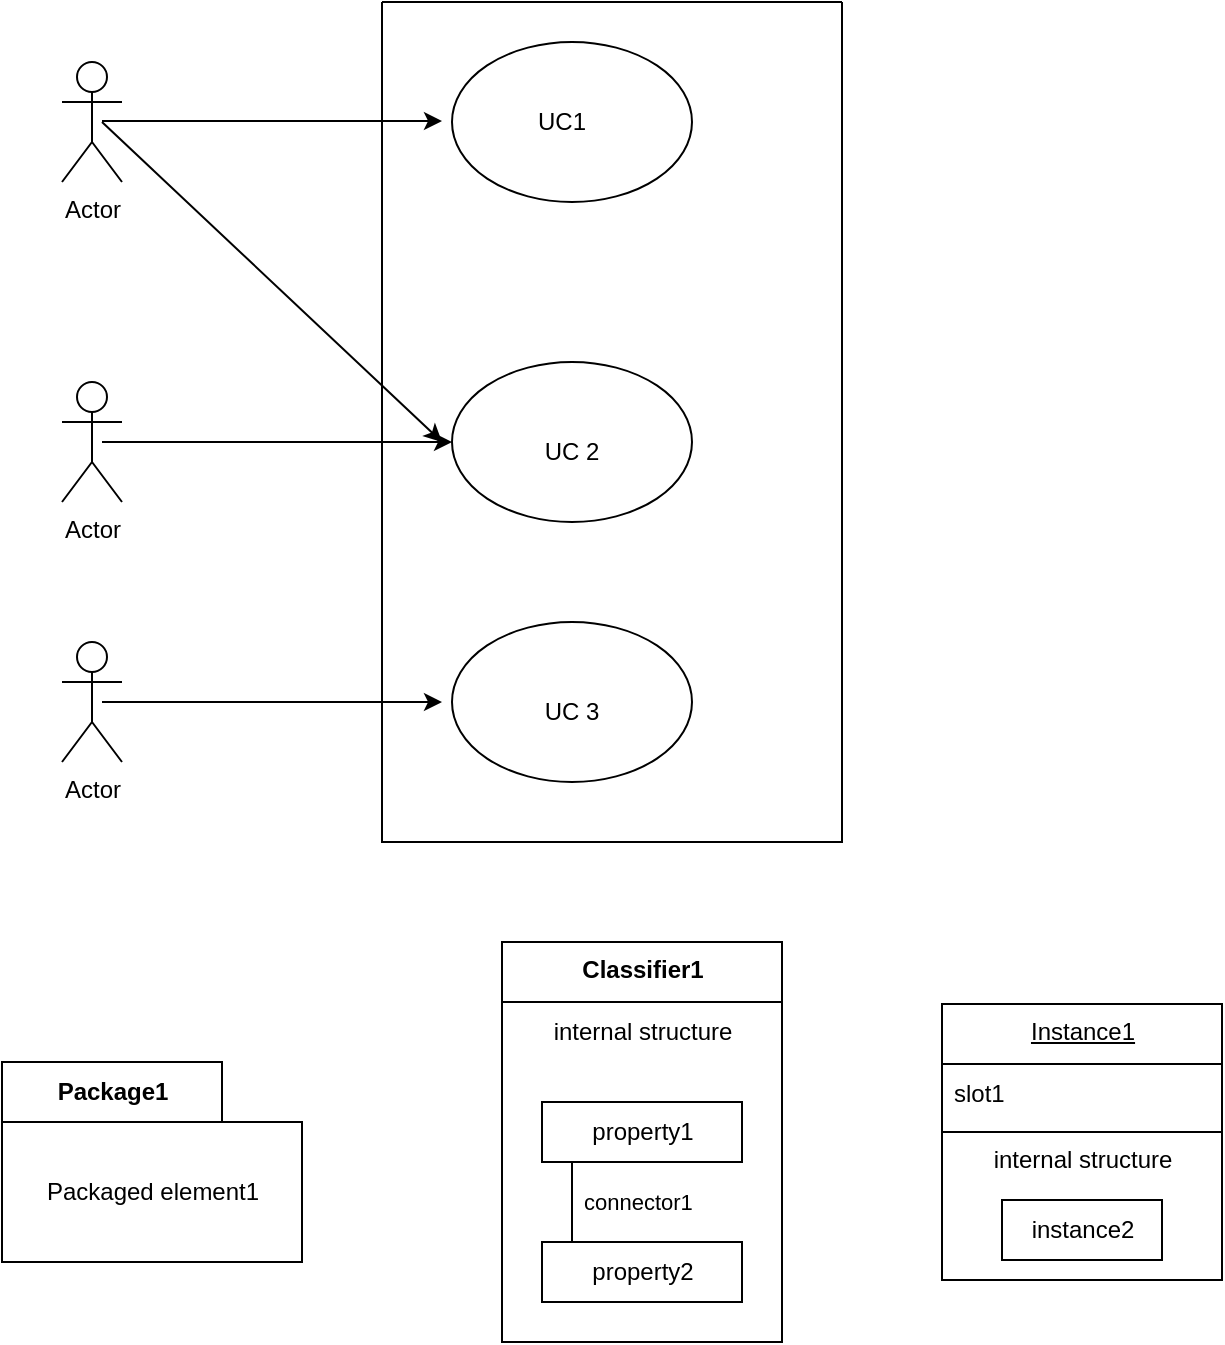 <mxfile>
    <diagram id="5QXctmAZ-LNMvUCIrvB7" name="Page-1">
        <mxGraphModel dx="766" dy="842" grid="1" gridSize="10" guides="1" tooltips="1" connect="1" arrows="1" fold="1" page="1" pageScale="1" pageWidth="850" pageHeight="1100" math="0" shadow="0">
            <root>
                <mxCell id="0"/>
                <mxCell id="1" parent="0"/>
                <mxCell id="3" value="Actor" style="shape=umlActor;verticalLabelPosition=bottom;verticalAlign=top;html=1;outlineConnect=0;" vertex="1" parent="1">
                    <mxGeometry x="110" y="90" width="30" height="60" as="geometry"/>
                </mxCell>
                <mxCell id="4" value="" style="endArrow=classic;html=1;" edge="1" parent="1">
                    <mxGeometry width="50" height="50" relative="1" as="geometry">
                        <mxPoint x="130" y="119.5" as="sourcePoint"/>
                        <mxPoint x="300" y="119.5" as="targetPoint"/>
                        <Array as="points">
                            <mxPoint x="190" y="119.5"/>
                        </Array>
                    </mxGeometry>
                </mxCell>
                <mxCell id="5" value="" style="endArrow=classic;html=1;" edge="1" parent="1">
                    <mxGeometry width="50" height="50" relative="1" as="geometry">
                        <mxPoint x="130" y="120" as="sourcePoint"/>
                        <mxPoint x="300" y="280" as="targetPoint"/>
                    </mxGeometry>
                </mxCell>
                <mxCell id="6" value="" style="ellipse;whiteSpace=wrap;html=1;" vertex="1" parent="1">
                    <mxGeometry x="305" y="240" width="120" height="80" as="geometry"/>
                </mxCell>
                <mxCell id="7" value="" style="ellipse;whiteSpace=wrap;html=1;labelBackgroundColor=none;" vertex="1" parent="1">
                    <mxGeometry x="305" y="80" width="120" height="80" as="geometry"/>
                </mxCell>
                <mxCell id="8" value="Actor" style="shape=umlActor;verticalLabelPosition=bottom;verticalAlign=top;html=1;outlineConnect=0;" vertex="1" parent="1">
                    <mxGeometry x="110" y="250" width="30" height="60" as="geometry"/>
                </mxCell>
                <mxCell id="9" value="" style="endArrow=classic;html=1;" edge="1" parent="1" target="6">
                    <mxGeometry width="50" height="50" relative="1" as="geometry">
                        <mxPoint x="130" y="280" as="sourcePoint"/>
                        <mxPoint x="180" y="230" as="targetPoint"/>
                    </mxGeometry>
                </mxCell>
                <mxCell id="10" value="Actor" style="shape=umlActor;verticalLabelPosition=bottom;verticalAlign=top;html=1;outlineConnect=0;" vertex="1" parent="1">
                    <mxGeometry x="110" y="380" width="30" height="60" as="geometry"/>
                </mxCell>
                <mxCell id="11" value="" style="endArrow=classic;html=1;" edge="1" parent="1">
                    <mxGeometry width="50" height="50" relative="1" as="geometry">
                        <mxPoint x="130" y="410" as="sourcePoint"/>
                        <mxPoint x="300" y="410" as="targetPoint"/>
                    </mxGeometry>
                </mxCell>
                <mxCell id="12" value="" style="ellipse;whiteSpace=wrap;html=1;" vertex="1" parent="1">
                    <mxGeometry x="305" y="370" width="120" height="80" as="geometry"/>
                </mxCell>
                <mxCell id="15" value="Package1" style="shape=folder;fontStyle=1;tabWidth=110;tabHeight=30;tabPosition=left;html=1;boundedLbl=1;labelInHeader=1;container=1;collapsible=0;recursiveResize=0;" vertex="1" parent="1">
                    <mxGeometry x="80" y="590" width="150" height="100" as="geometry"/>
                </mxCell>
                <mxCell id="16" value="Packaged element1" style="html=1;opacity=0;" vertex="1" parent="15">
                    <mxGeometry width="110" height="30" relative="1" as="geometry">
                        <mxPoint x="20" y="50" as="offset"/>
                    </mxGeometry>
                </mxCell>
                <mxCell id="17" value="Classifier1" style="swimlane;fontStyle=1;align=center;verticalAlign=top;childLayout=stackLayout;horizontal=1;startSize=30;horizontalStack=0;resizeParent=1;resizeParentMax=0;resizeLast=0;collapsible=0;marginBottom=0;html=1;" vertex="1" parent="1">
                    <mxGeometry x="330" y="530" width="140" height="200" as="geometry"/>
                </mxCell>
                <mxCell id="18" value="internal structure" style="html=1;strokeColor=none;fillColor=none;align=center;verticalAlign=middle;spacingLeft=4;spacingRight=4;rotatable=0;points=[[0,0.5],[1,0.5]];resizeWidth=1;" vertex="1" parent="17">
                    <mxGeometry y="30" width="140" height="30" as="geometry"/>
                </mxCell>
                <mxCell id="19" value="" style="swimlane;fontStyle=1;align=center;verticalAlign=top;horizontal=1;startSize=0;collapsible=0;marginBottom=0;html=1;strokeColor=none;fillColor=none;" vertex="1" parent="17">
                    <mxGeometry y="60" width="140" height="140" as="geometry"/>
                </mxCell>
                <mxCell id="20" value="property1" style="html=1;align=center;verticalAlign=middle;rotatable=0;" vertex="1" parent="19">
                    <mxGeometry width="100" height="30" relative="1" as="geometry">
                        <mxPoint x="20" y="20" as="offset"/>
                    </mxGeometry>
                </mxCell>
                <mxCell id="21" value="property2" style="html=1;align=center;verticalAlign=middle;rotatable=0;" vertex="1" parent="19">
                    <mxGeometry width="100" height="30" relative="1" as="geometry">
                        <mxPoint x="20" y="90" as="offset"/>
                    </mxGeometry>
                </mxCell>
                <mxCell id="22" value="connector1" style="edgeStyle=none;endArrow=none;verticalAlign=middle;labelBackgroundColor=none;endSize=12;html=1;align=left;endFill=0;exitX=0.15;exitY=1;entryX=0.15;entryY=0;spacingLeft=4;" edge="1" parent="19" source="20" target="21">
                    <mxGeometry relative="1" as="geometry"/>
                </mxCell>
                <mxCell id="23" value="Instance1" style="swimlane;fontStyle=4;align=center;verticalAlign=top;childLayout=stackLayout;horizontal=1;startSize=30;horizontalStack=0;resizeParent=1;resizeParentMax=0;resizeLast=0;collapsible=0;marginBottom=0;html=1;" vertex="1" parent="1">
                    <mxGeometry x="550" y="561" width="140" height="138" as="geometry"/>
                </mxCell>
                <mxCell id="24" value="slot1" style="html=1;strokeColor=none;fillColor=none;align=left;verticalAlign=middle;spacingLeft=4;spacingRight=4;rotatable=0;points=[[0,0.5],[1,0.5]];resizeWidth=1;" vertex="1" parent="23">
                    <mxGeometry y="30" width="140" height="30" as="geometry"/>
                </mxCell>
                <mxCell id="25" value="" style="line;strokeWidth=1;fillColor=none;align=left;verticalAlign=middle;spacingTop=-1;spacingLeft=3;spacingRight=3;rotatable=0;labelPosition=right;points=[];portConstraint=eastwest;" vertex="1" parent="23">
                    <mxGeometry y="60" width="140" height="8" as="geometry"/>
                </mxCell>
                <mxCell id="26" value="internal structure" style="html=1;strokeColor=none;fillColor=none;align=center;verticalAlign=middle;spacingLeft=4;spacingRight=4;rotatable=0;points=[[0,0.5],[1,0.5]];resizeWidth=1;" vertex="1" parent="23">
                    <mxGeometry y="68" width="140" height="20" as="geometry"/>
                </mxCell>
                <mxCell id="27" value="" style="swimlane;fontStyle=1;align=center;verticalAlign=top;horizontal=1;startSize=0;collapsible=0;marginBottom=0;html=1;strokeColor=none;fillColor=none;" vertex="1" parent="23">
                    <mxGeometry y="88" width="140" height="50" as="geometry"/>
                </mxCell>
                <mxCell id="28" value="instance2" style="html=1;align=center;verticalAlign=middle;rotatable=0;" vertex="1" parent="27">
                    <mxGeometry width="80" height="30" relative="1" as="geometry">
                        <mxPoint x="30" y="10" as="offset"/>
                    </mxGeometry>
                </mxCell>
                <mxCell id="29" value="" style="swimlane;startSize=0;" vertex="1" parent="1">
                    <mxGeometry x="270" y="60" width="230" height="420" as="geometry"/>
                </mxCell>
                <mxCell id="33" value="UC 2" style="text;html=1;strokeColor=none;fillColor=none;align=center;verticalAlign=middle;whiteSpace=wrap;rounded=0;labelBackgroundColor=none;" vertex="1" parent="29">
                    <mxGeometry x="65" y="210" width="60" height="30" as="geometry"/>
                </mxCell>
                <mxCell id="30" value="UC1" style="text;html=1;strokeColor=none;fillColor=none;align=center;verticalAlign=middle;whiteSpace=wrap;rounded=0;labelBackgroundColor=none;" vertex="1" parent="1">
                    <mxGeometry x="330" y="105" width="60" height="30" as="geometry"/>
                </mxCell>
                <mxCell id="32" value="UC 3" style="text;html=1;strokeColor=none;fillColor=none;align=center;verticalAlign=middle;whiteSpace=wrap;rounded=0;labelBackgroundColor=none;" vertex="1" parent="1">
                    <mxGeometry x="335" y="400" width="60" height="30" as="geometry"/>
                </mxCell>
            </root>
        </mxGraphModel>
    </diagram>
</mxfile>